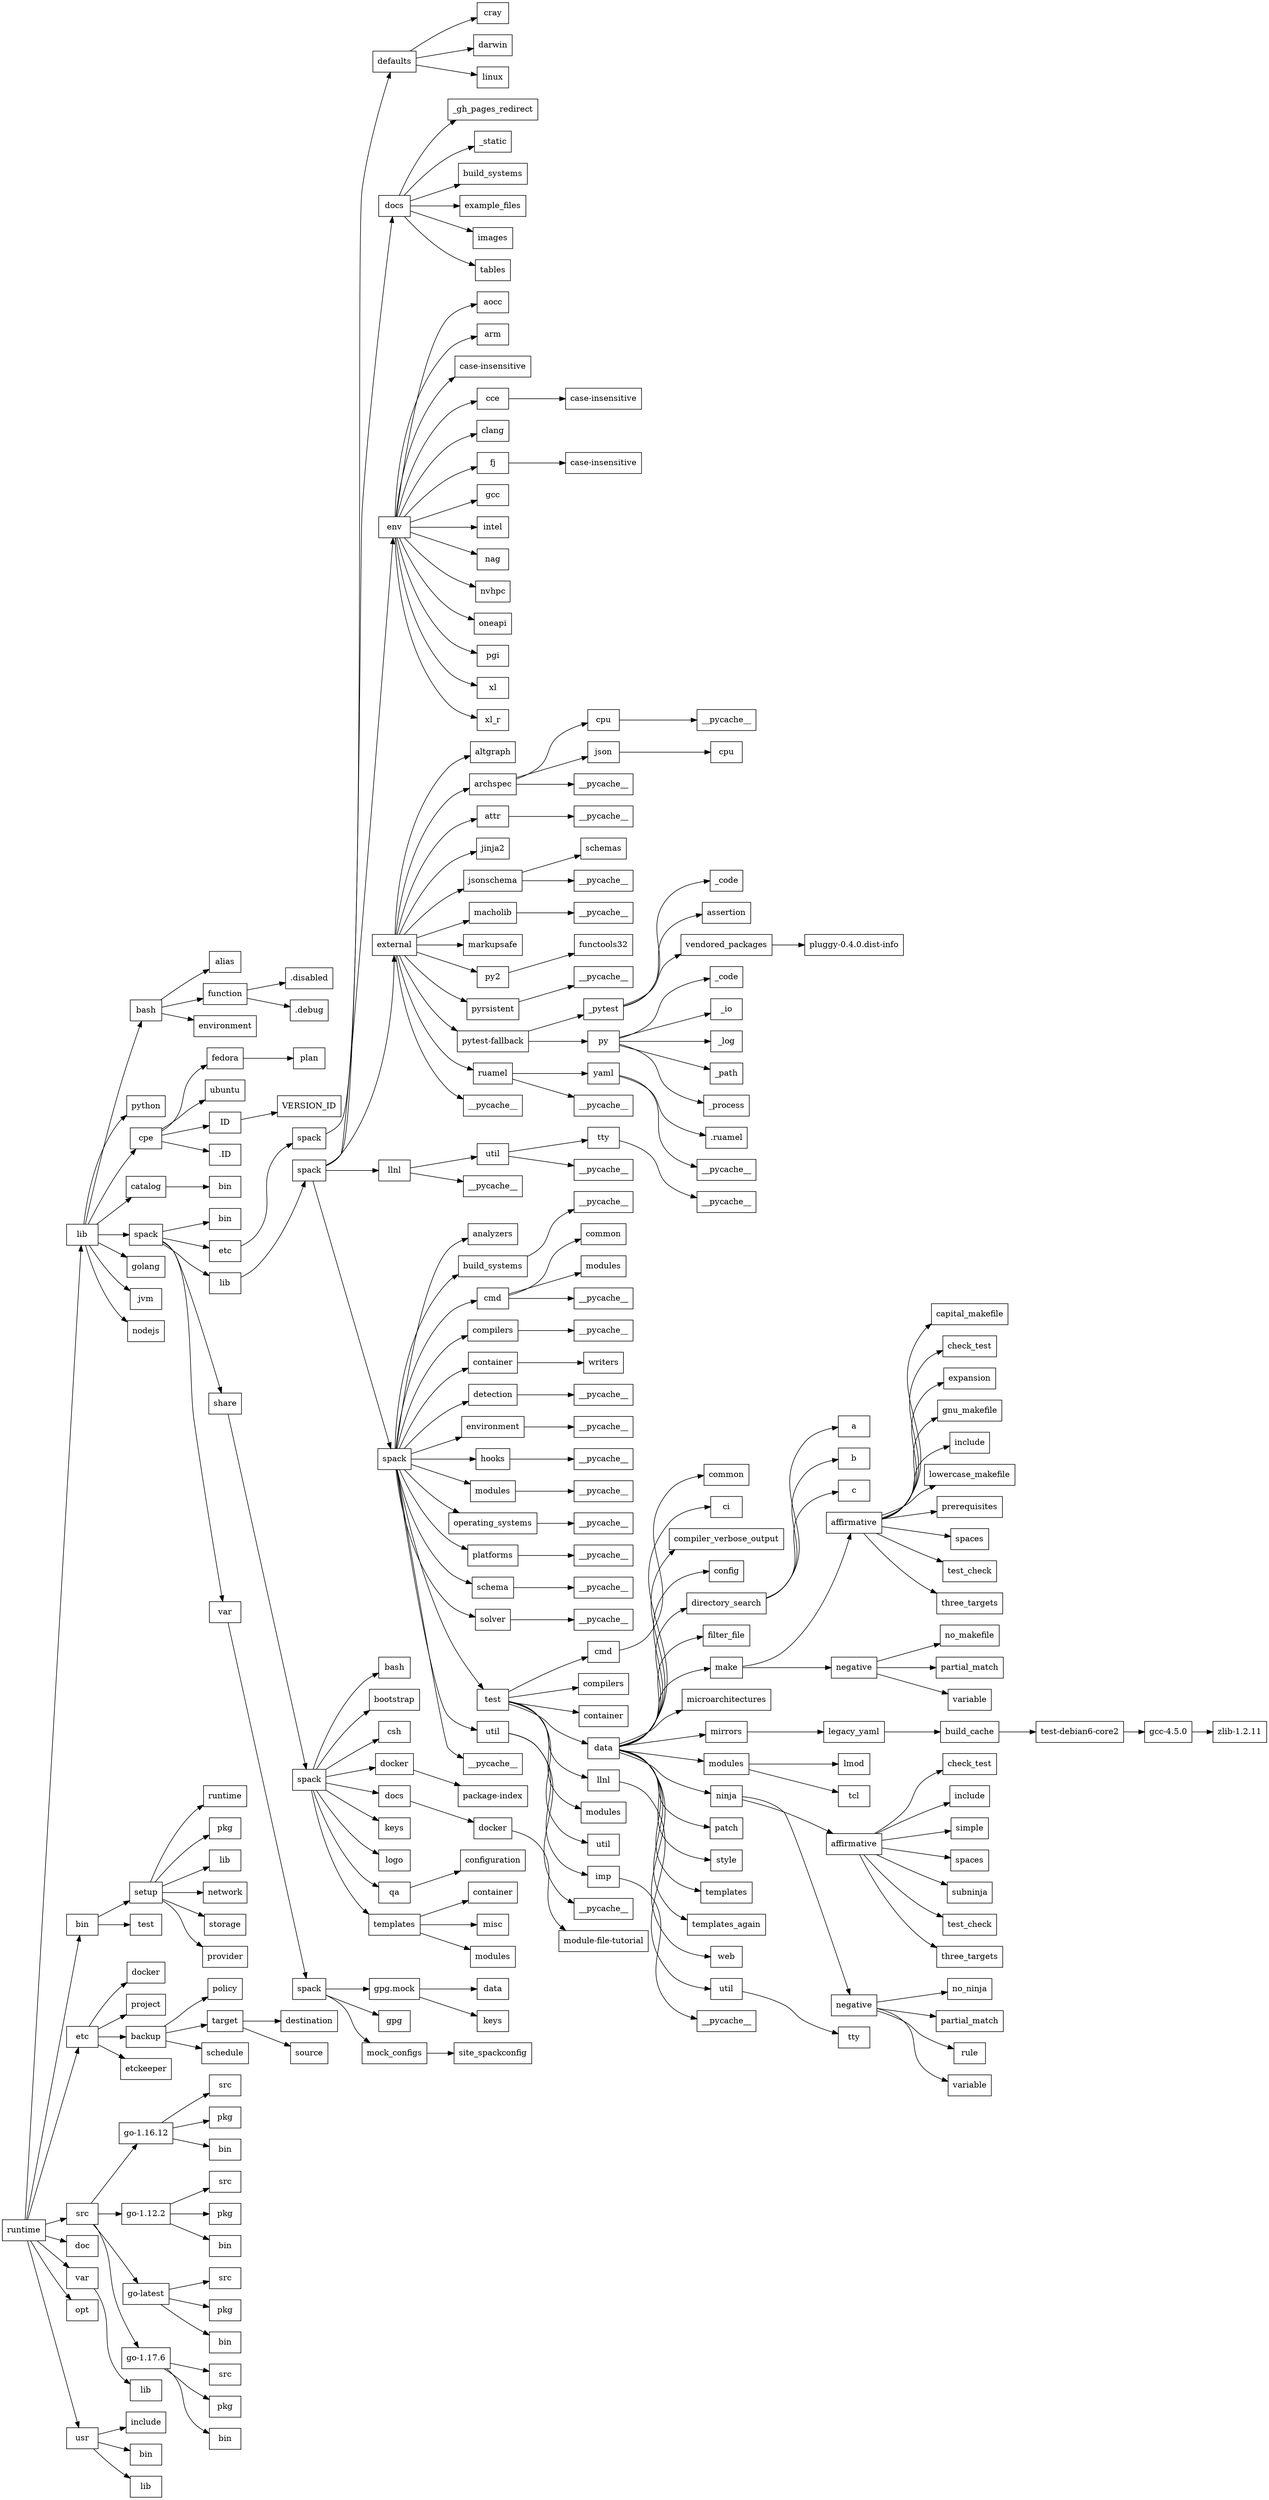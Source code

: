 digraph runtime {
rankdir=LR;
graph [fontname = helvetica];
node [shape=record];
"runtime" -> "runtime/lib";
"runtime/lib" [label="lib"];
"runtime/lib" -> "runtime/lib/bash";
"runtime/lib/bash" [label="bash"];
"runtime/lib/bash" -> "runtime/lib/bash/alias";
"runtime/lib/bash/alias" [label="alias"];
"runtime/lib/bash" -> "runtime/lib/bash/function";
"runtime/lib/bash/function" [label="function"];
"runtime/lib/bash/function" -> "runtime/lib/bash/function/.disabled";
"runtime/lib/bash/function/.disabled" [label=".disabled"];
"runtime/lib/bash/function" -> "runtime/lib/bash/function/.debug";
"runtime/lib/bash/function/.debug" [label=".debug"];
"runtime/lib/bash" -> "runtime/lib/bash/environment";
"runtime/lib/bash/environment" [label="environment"];
"runtime/lib" -> "runtime/lib/python";
"runtime/lib/python" [label="python"];
"runtime/lib" -> "runtime/lib/cpe";
"runtime/lib/cpe" [label="cpe"];
"runtime/lib/cpe" -> "runtime/lib/cpe/fedora";
"runtime/lib/cpe/fedora" [label="fedora"];
"runtime/lib/cpe/fedora" -> "runtime/lib/cpe/fedora/plan";
"runtime/lib/cpe/fedora/plan" [label="plan"];
"runtime/lib/cpe" -> "runtime/lib/cpe/ubuntu";
"runtime/lib/cpe/ubuntu" [label="ubuntu"];
"runtime/lib/cpe" -> "runtime/lib/cpe/ID";
"runtime/lib/cpe/ID" [label="ID"];
"runtime/lib/cpe/ID" -> "runtime/lib/cpe/ID/VERSION_ID";
"runtime/lib/cpe/ID/VERSION_ID" [label="VERSION_ID"];
"runtime/lib/cpe" -> "runtime/lib/cpe/.ID";
"runtime/lib/cpe/.ID" [label=".ID"];
"runtime/lib" -> "runtime/lib/catalog";
"runtime/lib/catalog" [label="catalog"];
"runtime/lib/catalog" -> "runtime/lib/catalog/bin";
"runtime/lib/catalog/bin" [label="bin"];
"runtime/lib" -> "runtime/lib/spack";
"runtime/lib/spack" [label="spack"];
"runtime/lib/spack" -> "runtime/lib/spack/bin";
"runtime/lib/spack/bin" [label="bin"];
"runtime/lib/spack" -> "runtime/lib/spack/etc";
"runtime/lib/spack/etc" [label="etc"];
"runtime/lib/spack/etc" -> "runtime/lib/spack/etc/spack";
"runtime/lib/spack/etc/spack" [label="spack"];
"runtime/lib/spack/etc/spack" -> "runtime/lib/spack/etc/spack/defaults";
"runtime/lib/spack/etc/spack/defaults" [label="defaults"];
"runtime/lib/spack/etc/spack/defaults" -> "runtime/lib/spack/etc/spack/defaults/cray";
"runtime/lib/spack/etc/spack/defaults/cray" [label="cray"];
"runtime/lib/spack/etc/spack/defaults" -> "runtime/lib/spack/etc/spack/defaults/darwin";
"runtime/lib/spack/etc/spack/defaults/darwin" [label="darwin"];
"runtime/lib/spack/etc/spack/defaults" -> "runtime/lib/spack/etc/spack/defaults/linux";
"runtime/lib/spack/etc/spack/defaults/linux" [label="linux"];
"runtime/lib/spack" -> "runtime/lib/spack/lib";
"runtime/lib/spack/lib" [label="lib"];
"runtime/lib/spack/lib" -> "runtime/lib/spack/lib/spack";
"runtime/lib/spack/lib/spack" [label="spack"];
"runtime/lib/spack/lib/spack" -> "runtime/lib/spack/lib/spack/docs";
"runtime/lib/spack/lib/spack/docs" [label="docs"];
"runtime/lib/spack/lib/spack/docs" -> "runtime/lib/spack/lib/spack/docs/_gh_pages_redirect";
"runtime/lib/spack/lib/spack/docs/_gh_pages_redirect" [label="_gh_pages_redirect"];
"runtime/lib/spack/lib/spack/docs" -> "runtime/lib/spack/lib/spack/docs/_static";
"runtime/lib/spack/lib/spack/docs/_static" [label="_static"];
"runtime/lib/spack/lib/spack/docs" -> "runtime/lib/spack/lib/spack/docs/build_systems";
"runtime/lib/spack/lib/spack/docs/build_systems" [label="build_systems"];
"runtime/lib/spack/lib/spack/docs" -> "runtime/lib/spack/lib/spack/docs/example_files";
"runtime/lib/spack/lib/spack/docs/example_files" [label="example_files"];
"runtime/lib/spack/lib/spack/docs" -> "runtime/lib/spack/lib/spack/docs/images";
"runtime/lib/spack/lib/spack/docs/images" [label="images"];
"runtime/lib/spack/lib/spack/docs" -> "runtime/lib/spack/lib/spack/docs/tables";
"runtime/lib/spack/lib/spack/docs/tables" [label="tables"];
"runtime/lib/spack/lib/spack" -> "runtime/lib/spack/lib/spack/env";
"runtime/lib/spack/lib/spack/env" [label="env"];
"runtime/lib/spack/lib/spack/env" -> "runtime/lib/spack/lib/spack/env/aocc";
"runtime/lib/spack/lib/spack/env/aocc" [label="aocc"];
"runtime/lib/spack/lib/spack/env" -> "runtime/lib/spack/lib/spack/env/arm";
"runtime/lib/spack/lib/spack/env/arm" [label="arm"];
"runtime/lib/spack/lib/spack/env" -> "runtime/lib/spack/lib/spack/env/case-insensitive";
"runtime/lib/spack/lib/spack/env/case-insensitive" [label="case-insensitive"];
"runtime/lib/spack/lib/spack/env" -> "runtime/lib/spack/lib/spack/env/cce";
"runtime/lib/spack/lib/spack/env/cce" [label="cce"];
"runtime/lib/spack/lib/spack/env/cce" -> "runtime/lib/spack/lib/spack/env/cce/case-insensitive";
"runtime/lib/spack/lib/spack/env/cce/case-insensitive" [label="case-insensitive"];
"runtime/lib/spack/lib/spack/env" -> "runtime/lib/spack/lib/spack/env/clang";
"runtime/lib/spack/lib/spack/env/clang" [label="clang"];
"runtime/lib/spack/lib/spack/env" -> "runtime/lib/spack/lib/spack/env/fj";
"runtime/lib/spack/lib/spack/env/fj" [label="fj"];
"runtime/lib/spack/lib/spack/env/fj" -> "runtime/lib/spack/lib/spack/env/fj/case-insensitive";
"runtime/lib/spack/lib/spack/env/fj/case-insensitive" [label="case-insensitive"];
"runtime/lib/spack/lib/spack/env" -> "runtime/lib/spack/lib/spack/env/gcc";
"runtime/lib/spack/lib/spack/env/gcc" [label="gcc"];
"runtime/lib/spack/lib/spack/env" -> "runtime/lib/spack/lib/spack/env/intel";
"runtime/lib/spack/lib/spack/env/intel" [label="intel"];
"runtime/lib/spack/lib/spack/env" -> "runtime/lib/spack/lib/spack/env/nag";
"runtime/lib/spack/lib/spack/env/nag" [label="nag"];
"runtime/lib/spack/lib/spack/env" -> "runtime/lib/spack/lib/spack/env/nvhpc";
"runtime/lib/spack/lib/spack/env/nvhpc" [label="nvhpc"];
"runtime/lib/spack/lib/spack/env" -> "runtime/lib/spack/lib/spack/env/oneapi";
"runtime/lib/spack/lib/spack/env/oneapi" [label="oneapi"];
"runtime/lib/spack/lib/spack/env" -> "runtime/lib/spack/lib/spack/env/pgi";
"runtime/lib/spack/lib/spack/env/pgi" [label="pgi"];
"runtime/lib/spack/lib/spack/env" -> "runtime/lib/spack/lib/spack/env/xl";
"runtime/lib/spack/lib/spack/env/xl" [label="xl"];
"runtime/lib/spack/lib/spack/env" -> "runtime/lib/spack/lib/spack/env/xl_r";
"runtime/lib/spack/lib/spack/env/xl_r" [label="xl_r"];
"runtime/lib/spack/lib/spack" -> "runtime/lib/spack/lib/spack/external";
"runtime/lib/spack/lib/spack/external" [label="external"];
"runtime/lib/spack/lib/spack/external" -> "runtime/lib/spack/lib/spack/external/altgraph";
"runtime/lib/spack/lib/spack/external/altgraph" [label="altgraph"];
"runtime/lib/spack/lib/spack/external" -> "runtime/lib/spack/lib/spack/external/archspec";
"runtime/lib/spack/lib/spack/external/archspec" [label="archspec"];
"runtime/lib/spack/lib/spack/external/archspec" -> "runtime/lib/spack/lib/spack/external/archspec/cpu";
"runtime/lib/spack/lib/spack/external/archspec/cpu" [label="cpu"];
"runtime/lib/spack/lib/spack/external/archspec/cpu" -> "runtime/lib/spack/lib/spack/external/archspec/cpu/__pycache__";
"runtime/lib/spack/lib/spack/external/archspec/cpu/__pycache__" [label="__pycache__"];
"runtime/lib/spack/lib/spack/external/archspec" -> "runtime/lib/spack/lib/spack/external/archspec/json";
"runtime/lib/spack/lib/spack/external/archspec/json" [label="json"];
"runtime/lib/spack/lib/spack/external/archspec/json" -> "runtime/lib/spack/lib/spack/external/archspec/json/cpu";
"runtime/lib/spack/lib/spack/external/archspec/json/cpu" [label="cpu"];
"runtime/lib/spack/lib/spack/external/archspec" -> "runtime/lib/spack/lib/spack/external/archspec/__pycache__";
"runtime/lib/spack/lib/spack/external/archspec/__pycache__" [label="__pycache__"];
"runtime/lib/spack/lib/spack/external" -> "runtime/lib/spack/lib/spack/external/attr";
"runtime/lib/spack/lib/spack/external/attr" [label="attr"];
"runtime/lib/spack/lib/spack/external/attr" -> "runtime/lib/spack/lib/spack/external/attr/__pycache__";
"runtime/lib/spack/lib/spack/external/attr/__pycache__" [label="__pycache__"];
"runtime/lib/spack/lib/spack/external" -> "runtime/lib/spack/lib/spack/external/jinja2";
"runtime/lib/spack/lib/spack/external/jinja2" [label="jinja2"];
"runtime/lib/spack/lib/spack/external" -> "runtime/lib/spack/lib/spack/external/jsonschema";
"runtime/lib/spack/lib/spack/external/jsonschema" [label="jsonschema"];
"runtime/lib/spack/lib/spack/external/jsonschema" -> "runtime/lib/spack/lib/spack/external/jsonschema/schemas";
"runtime/lib/spack/lib/spack/external/jsonschema/schemas" [label="schemas"];
"runtime/lib/spack/lib/spack/external/jsonschema" -> "runtime/lib/spack/lib/spack/external/jsonschema/__pycache__";
"runtime/lib/spack/lib/spack/external/jsonschema/__pycache__" [label="__pycache__"];
"runtime/lib/spack/lib/spack/external" -> "runtime/lib/spack/lib/spack/external/macholib";
"runtime/lib/spack/lib/spack/external/macholib" [label="macholib"];
"runtime/lib/spack/lib/spack/external/macholib" -> "runtime/lib/spack/lib/spack/external/macholib/__pycache__";
"runtime/lib/spack/lib/spack/external/macholib/__pycache__" [label="__pycache__"];
"runtime/lib/spack/lib/spack/external" -> "runtime/lib/spack/lib/spack/external/markupsafe";
"runtime/lib/spack/lib/spack/external/markupsafe" [label="markupsafe"];
"runtime/lib/spack/lib/spack/external" -> "runtime/lib/spack/lib/spack/external/py2";
"runtime/lib/spack/lib/spack/external/py2" [label="py2"];
"runtime/lib/spack/lib/spack/external/py2" -> "runtime/lib/spack/lib/spack/external/py2/functools32";
"runtime/lib/spack/lib/spack/external/py2/functools32" [label="functools32"];
"runtime/lib/spack/lib/spack/external" -> "runtime/lib/spack/lib/spack/external/pyrsistent";
"runtime/lib/spack/lib/spack/external/pyrsistent" [label="pyrsistent"];
"runtime/lib/spack/lib/spack/external/pyrsistent" -> "runtime/lib/spack/lib/spack/external/pyrsistent/__pycache__";
"runtime/lib/spack/lib/spack/external/pyrsistent/__pycache__" [label="__pycache__"];
"runtime/lib/spack/lib/spack/external" -> "runtime/lib/spack/lib/spack/external/pytest-fallback";
"runtime/lib/spack/lib/spack/external/pytest-fallback" [label="pytest-fallback"];
"runtime/lib/spack/lib/spack/external/pytest-fallback" -> "runtime/lib/spack/lib/spack/external/pytest-fallback/_pytest";
"runtime/lib/spack/lib/spack/external/pytest-fallback/_pytest" [label="_pytest"];
"runtime/lib/spack/lib/spack/external/pytest-fallback/_pytest" -> "runtime/lib/spack/lib/spack/external/pytest-fallback/_pytest/_code";
"runtime/lib/spack/lib/spack/external/pytest-fallback/_pytest/_code" [label="_code"];
"runtime/lib/spack/lib/spack/external/pytest-fallback/_pytest" -> "runtime/lib/spack/lib/spack/external/pytest-fallback/_pytest/assertion";
"runtime/lib/spack/lib/spack/external/pytest-fallback/_pytest/assertion" [label="assertion"];
"runtime/lib/spack/lib/spack/external/pytest-fallback/_pytest" -> "runtime/lib/spack/lib/spack/external/pytest-fallback/_pytest/vendored_packages";
"runtime/lib/spack/lib/spack/external/pytest-fallback/_pytest/vendored_packages" [label="vendored_packages"];
"runtime/lib/spack/lib/spack/external/pytest-fallback/_pytest/vendored_packages" -> "runtime/lib/spack/lib/spack/external/pytest-fallback/_pytest/vendored_packages/pluggy-0.4.0.dist-info";
"runtime/lib/spack/lib/spack/external/pytest-fallback/_pytest/vendored_packages/pluggy-0.4.0.dist-info" [label="pluggy-0.4.0.dist-info"];
"runtime/lib/spack/lib/spack/external/pytest-fallback" -> "runtime/lib/spack/lib/spack/external/pytest-fallback/py";
"runtime/lib/spack/lib/spack/external/pytest-fallback/py" [label="py"];
"runtime/lib/spack/lib/spack/external/pytest-fallback/py" -> "runtime/lib/spack/lib/spack/external/pytest-fallback/py/_code";
"runtime/lib/spack/lib/spack/external/pytest-fallback/py/_code" [label="_code"];
"runtime/lib/spack/lib/spack/external/pytest-fallback/py" -> "runtime/lib/spack/lib/spack/external/pytest-fallback/py/_io";
"runtime/lib/spack/lib/spack/external/pytest-fallback/py/_io" [label="_io"];
"runtime/lib/spack/lib/spack/external/pytest-fallback/py" -> "runtime/lib/spack/lib/spack/external/pytest-fallback/py/_log";
"runtime/lib/spack/lib/spack/external/pytest-fallback/py/_log" [label="_log"];
"runtime/lib/spack/lib/spack/external/pytest-fallback/py" -> "runtime/lib/spack/lib/spack/external/pytest-fallback/py/_path";
"runtime/lib/spack/lib/spack/external/pytest-fallback/py/_path" [label="_path"];
"runtime/lib/spack/lib/spack/external/pytest-fallback/py" -> "runtime/lib/spack/lib/spack/external/pytest-fallback/py/_process";
"runtime/lib/spack/lib/spack/external/pytest-fallback/py/_process" [label="_process"];
"runtime/lib/spack/lib/spack/external" -> "runtime/lib/spack/lib/spack/external/ruamel";
"runtime/lib/spack/lib/spack/external/ruamel" [label="ruamel"];
"runtime/lib/spack/lib/spack/external/ruamel" -> "runtime/lib/spack/lib/spack/external/ruamel/yaml";
"runtime/lib/spack/lib/spack/external/ruamel/yaml" [label="yaml"];
"runtime/lib/spack/lib/spack/external/ruamel/yaml" -> "runtime/lib/spack/lib/spack/external/ruamel/yaml/.ruamel";
"runtime/lib/spack/lib/spack/external/ruamel/yaml/.ruamel" [label=".ruamel"];
"runtime/lib/spack/lib/spack/external/ruamel/yaml" -> "runtime/lib/spack/lib/spack/external/ruamel/yaml/__pycache__";
"runtime/lib/spack/lib/spack/external/ruamel/yaml/__pycache__" [label="__pycache__"];
"runtime/lib/spack/lib/spack/external/ruamel" -> "runtime/lib/spack/lib/spack/external/ruamel/__pycache__";
"runtime/lib/spack/lib/spack/external/ruamel/__pycache__" [label="__pycache__"];
"runtime/lib/spack/lib/spack/external" -> "runtime/lib/spack/lib/spack/external/__pycache__";
"runtime/lib/spack/lib/spack/external/__pycache__" [label="__pycache__"];
"runtime/lib/spack/lib/spack" -> "runtime/lib/spack/lib/spack/llnl";
"runtime/lib/spack/lib/spack/llnl" [label="llnl"];
"runtime/lib/spack/lib/spack/llnl" -> "runtime/lib/spack/lib/spack/llnl/util";
"runtime/lib/spack/lib/spack/llnl/util" [label="util"];
"runtime/lib/spack/lib/spack/llnl/util" -> "runtime/lib/spack/lib/spack/llnl/util/tty";
"runtime/lib/spack/lib/spack/llnl/util/tty" [label="tty"];
"runtime/lib/spack/lib/spack/llnl/util/tty" -> "runtime/lib/spack/lib/spack/llnl/util/tty/__pycache__";
"runtime/lib/spack/lib/spack/llnl/util/tty/__pycache__" [label="__pycache__"];
"runtime/lib/spack/lib/spack/llnl/util" -> "runtime/lib/spack/lib/spack/llnl/util/__pycache__";
"runtime/lib/spack/lib/spack/llnl/util/__pycache__" [label="__pycache__"];
"runtime/lib/spack/lib/spack/llnl" -> "runtime/lib/spack/lib/spack/llnl/__pycache__";
"runtime/lib/spack/lib/spack/llnl/__pycache__" [label="__pycache__"];
"runtime/lib/spack/lib/spack" -> "runtime/lib/spack/lib/spack/spack";
"runtime/lib/spack/lib/spack/spack" [label="spack"];
"runtime/lib/spack/lib/spack/spack" -> "runtime/lib/spack/lib/spack/spack/analyzers";
"runtime/lib/spack/lib/spack/spack/analyzers" [label="analyzers"];
"runtime/lib/spack/lib/spack/spack" -> "runtime/lib/spack/lib/spack/spack/build_systems";
"runtime/lib/spack/lib/spack/spack/build_systems" [label="build_systems"];
"runtime/lib/spack/lib/spack/spack/build_systems" -> "runtime/lib/spack/lib/spack/spack/build_systems/__pycache__";
"runtime/lib/spack/lib/spack/spack/build_systems/__pycache__" [label="__pycache__"];
"runtime/lib/spack/lib/spack/spack" -> "runtime/lib/spack/lib/spack/spack/cmd";
"runtime/lib/spack/lib/spack/spack/cmd" [label="cmd"];
"runtime/lib/spack/lib/spack/spack/cmd" -> "runtime/lib/spack/lib/spack/spack/cmd/common";
"runtime/lib/spack/lib/spack/spack/cmd/common" [label="common"];
"runtime/lib/spack/lib/spack/spack/cmd" -> "runtime/lib/spack/lib/spack/spack/cmd/modules";
"runtime/lib/spack/lib/spack/spack/cmd/modules" [label="modules"];
"runtime/lib/spack/lib/spack/spack/cmd" -> "runtime/lib/spack/lib/spack/spack/cmd/__pycache__";
"runtime/lib/spack/lib/spack/spack/cmd/__pycache__" [label="__pycache__"];
"runtime/lib/spack/lib/spack/spack" -> "runtime/lib/spack/lib/spack/spack/compilers";
"runtime/lib/spack/lib/spack/spack/compilers" [label="compilers"];
"runtime/lib/spack/lib/spack/spack/compilers" -> "runtime/lib/spack/lib/spack/spack/compilers/__pycache__";
"runtime/lib/spack/lib/spack/spack/compilers/__pycache__" [label="__pycache__"];
"runtime/lib/spack/lib/spack/spack" -> "runtime/lib/spack/lib/spack/spack/container";
"runtime/lib/spack/lib/spack/spack/container" [label="container"];
"runtime/lib/spack/lib/spack/spack/container" -> "runtime/lib/spack/lib/spack/spack/container/writers";
"runtime/lib/spack/lib/spack/spack/container/writers" [label="writers"];
"runtime/lib/spack/lib/spack/spack" -> "runtime/lib/spack/lib/spack/spack/detection";
"runtime/lib/spack/lib/spack/spack/detection" [label="detection"];
"runtime/lib/spack/lib/spack/spack/detection" -> "runtime/lib/spack/lib/spack/spack/detection/__pycache__";
"runtime/lib/spack/lib/spack/spack/detection/__pycache__" [label="__pycache__"];
"runtime/lib/spack/lib/spack/spack" -> "runtime/lib/spack/lib/spack/spack/environment";
"runtime/lib/spack/lib/spack/spack/environment" [label="environment"];
"runtime/lib/spack/lib/spack/spack/environment" -> "runtime/lib/spack/lib/spack/spack/environment/__pycache__";
"runtime/lib/spack/lib/spack/spack/environment/__pycache__" [label="__pycache__"];
"runtime/lib/spack/lib/spack/spack" -> "runtime/lib/spack/lib/spack/spack/hooks";
"runtime/lib/spack/lib/spack/spack/hooks" [label="hooks"];
"runtime/lib/spack/lib/spack/spack/hooks" -> "runtime/lib/spack/lib/spack/spack/hooks/__pycache__";
"runtime/lib/spack/lib/spack/spack/hooks/__pycache__" [label="__pycache__"];
"runtime/lib/spack/lib/spack/spack" -> "runtime/lib/spack/lib/spack/spack/modules";
"runtime/lib/spack/lib/spack/spack/modules" [label="modules"];
"runtime/lib/spack/lib/spack/spack/modules" -> "runtime/lib/spack/lib/spack/spack/modules/__pycache__";
"runtime/lib/spack/lib/spack/spack/modules/__pycache__" [label="__pycache__"];
"runtime/lib/spack/lib/spack/spack" -> "runtime/lib/spack/lib/spack/spack/operating_systems";
"runtime/lib/spack/lib/spack/spack/operating_systems" [label="operating_systems"];
"runtime/lib/spack/lib/spack/spack/operating_systems" -> "runtime/lib/spack/lib/spack/spack/operating_systems/__pycache__";
"runtime/lib/spack/lib/spack/spack/operating_systems/__pycache__" [label="__pycache__"];
"runtime/lib/spack/lib/spack/spack" -> "runtime/lib/spack/lib/spack/spack/platforms";
"runtime/lib/spack/lib/spack/spack/platforms" [label="platforms"];
"runtime/lib/spack/lib/spack/spack/platforms" -> "runtime/lib/spack/lib/spack/spack/platforms/__pycache__";
"runtime/lib/spack/lib/spack/spack/platforms/__pycache__" [label="__pycache__"];
"runtime/lib/spack/lib/spack/spack" -> "runtime/lib/spack/lib/spack/spack/schema";
"runtime/lib/spack/lib/spack/spack/schema" [label="schema"];
"runtime/lib/spack/lib/spack/spack/schema" -> "runtime/lib/spack/lib/spack/spack/schema/__pycache__";
"runtime/lib/spack/lib/spack/spack/schema/__pycache__" [label="__pycache__"];
"runtime/lib/spack/lib/spack/spack" -> "runtime/lib/spack/lib/spack/spack/solver";
"runtime/lib/spack/lib/spack/spack/solver" [label="solver"];
"runtime/lib/spack/lib/spack/spack/solver" -> "runtime/lib/spack/lib/spack/spack/solver/__pycache__";
"runtime/lib/spack/lib/spack/spack/solver/__pycache__" [label="__pycache__"];
"runtime/lib/spack/lib/spack/spack" -> "runtime/lib/spack/lib/spack/spack/test";
"runtime/lib/spack/lib/spack/spack/test" [label="test"];
"runtime/lib/spack/lib/spack/spack/test" -> "runtime/lib/spack/lib/spack/spack/test/cmd";
"runtime/lib/spack/lib/spack/spack/test/cmd" [label="cmd"];
"runtime/lib/spack/lib/spack/spack/test/cmd" -> "runtime/lib/spack/lib/spack/spack/test/cmd/common";
"runtime/lib/spack/lib/spack/spack/test/cmd/common" [label="common"];
"runtime/lib/spack/lib/spack/spack/test" -> "runtime/lib/spack/lib/spack/spack/test/compilers";
"runtime/lib/spack/lib/spack/spack/test/compilers" [label="compilers"];
"runtime/lib/spack/lib/spack/spack/test" -> "runtime/lib/spack/lib/spack/spack/test/container";
"runtime/lib/spack/lib/spack/spack/test/container" [label="container"];
"runtime/lib/spack/lib/spack/spack/test" -> "runtime/lib/spack/lib/spack/spack/test/data";
"runtime/lib/spack/lib/spack/spack/test/data" [label="data"];
"runtime/lib/spack/lib/spack/spack/test/data" -> "runtime/lib/spack/lib/spack/spack/test/data/ci";
"runtime/lib/spack/lib/spack/spack/test/data/ci" [label="ci"];
"runtime/lib/spack/lib/spack/spack/test/data" -> "runtime/lib/spack/lib/spack/spack/test/data/compiler_verbose_output";
"runtime/lib/spack/lib/spack/spack/test/data/compiler_verbose_output" [label="compiler_verbose_output"];
"runtime/lib/spack/lib/spack/spack/test/data" -> "runtime/lib/spack/lib/spack/spack/test/data/config";
"runtime/lib/spack/lib/spack/spack/test/data/config" [label="config"];
"runtime/lib/spack/lib/spack/spack/test/data" -> "runtime/lib/spack/lib/spack/spack/test/data/directory_search";
"runtime/lib/spack/lib/spack/spack/test/data/directory_search" [label="directory_search"];
"runtime/lib/spack/lib/spack/spack/test/data/directory_search" -> "runtime/lib/spack/lib/spack/spack/test/data/directory_search/a";
"runtime/lib/spack/lib/spack/spack/test/data/directory_search/a" [label="a"];
"runtime/lib/spack/lib/spack/spack/test/data/directory_search" -> "runtime/lib/spack/lib/spack/spack/test/data/directory_search/b";
"runtime/lib/spack/lib/spack/spack/test/data/directory_search/b" [label="b"];
"runtime/lib/spack/lib/spack/spack/test/data/directory_search" -> "runtime/lib/spack/lib/spack/spack/test/data/directory_search/c";
"runtime/lib/spack/lib/spack/spack/test/data/directory_search/c" [label="c"];
"runtime/lib/spack/lib/spack/spack/test/data" -> "runtime/lib/spack/lib/spack/spack/test/data/filter_file";
"runtime/lib/spack/lib/spack/spack/test/data/filter_file" [label="filter_file"];
"runtime/lib/spack/lib/spack/spack/test/data" -> "runtime/lib/spack/lib/spack/spack/test/data/make";
"runtime/lib/spack/lib/spack/spack/test/data/make" [label="make"];
"runtime/lib/spack/lib/spack/spack/test/data/make" -> "runtime/lib/spack/lib/spack/spack/test/data/make/affirmative";
"runtime/lib/spack/lib/spack/spack/test/data/make/affirmative" [label="affirmative"];
"runtime/lib/spack/lib/spack/spack/test/data/make/affirmative" -> "runtime/lib/spack/lib/spack/spack/test/data/make/affirmative/capital_makefile";
"runtime/lib/spack/lib/spack/spack/test/data/make/affirmative/capital_makefile" [label="capital_makefile"];
"runtime/lib/spack/lib/spack/spack/test/data/make/affirmative" -> "runtime/lib/spack/lib/spack/spack/test/data/make/affirmative/check_test";
"runtime/lib/spack/lib/spack/spack/test/data/make/affirmative/check_test" [label="check_test"];
"runtime/lib/spack/lib/spack/spack/test/data/make/affirmative" -> "runtime/lib/spack/lib/spack/spack/test/data/make/affirmative/expansion";
"runtime/lib/spack/lib/spack/spack/test/data/make/affirmative/expansion" [label="expansion"];
"runtime/lib/spack/lib/spack/spack/test/data/make/affirmative" -> "runtime/lib/spack/lib/spack/spack/test/data/make/affirmative/gnu_makefile";
"runtime/lib/spack/lib/spack/spack/test/data/make/affirmative/gnu_makefile" [label="gnu_makefile"];
"runtime/lib/spack/lib/spack/spack/test/data/make/affirmative" -> "runtime/lib/spack/lib/spack/spack/test/data/make/affirmative/include";
"runtime/lib/spack/lib/spack/spack/test/data/make/affirmative/include" [label="include"];
"runtime/lib/spack/lib/spack/spack/test/data/make/affirmative" -> "runtime/lib/spack/lib/spack/spack/test/data/make/affirmative/lowercase_makefile";
"runtime/lib/spack/lib/spack/spack/test/data/make/affirmative/lowercase_makefile" [label="lowercase_makefile"];
"runtime/lib/spack/lib/spack/spack/test/data/make/affirmative" -> "runtime/lib/spack/lib/spack/spack/test/data/make/affirmative/prerequisites";
"runtime/lib/spack/lib/spack/spack/test/data/make/affirmative/prerequisites" [label="prerequisites"];
"runtime/lib/spack/lib/spack/spack/test/data/make/affirmative" -> "runtime/lib/spack/lib/spack/spack/test/data/make/affirmative/spaces";
"runtime/lib/spack/lib/spack/spack/test/data/make/affirmative/spaces" [label="spaces"];
"runtime/lib/spack/lib/spack/spack/test/data/make/affirmative" -> "runtime/lib/spack/lib/spack/spack/test/data/make/affirmative/test_check";
"runtime/lib/spack/lib/spack/spack/test/data/make/affirmative/test_check" [label="test_check"];
"runtime/lib/spack/lib/spack/spack/test/data/make/affirmative" -> "runtime/lib/spack/lib/spack/spack/test/data/make/affirmative/three_targets";
"runtime/lib/spack/lib/spack/spack/test/data/make/affirmative/three_targets" [label="three_targets"];
"runtime/lib/spack/lib/spack/spack/test/data/make" -> "runtime/lib/spack/lib/spack/spack/test/data/make/negative";
"runtime/lib/spack/lib/spack/spack/test/data/make/negative" [label="negative"];
"runtime/lib/spack/lib/spack/spack/test/data/make/negative" -> "runtime/lib/spack/lib/spack/spack/test/data/make/negative/no_makefile";
"runtime/lib/spack/lib/spack/spack/test/data/make/negative/no_makefile" [label="no_makefile"];
"runtime/lib/spack/lib/spack/spack/test/data/make/negative" -> "runtime/lib/spack/lib/spack/spack/test/data/make/negative/partial_match";
"runtime/lib/spack/lib/spack/spack/test/data/make/negative/partial_match" [label="partial_match"];
"runtime/lib/spack/lib/spack/spack/test/data/make/negative" -> "runtime/lib/spack/lib/spack/spack/test/data/make/negative/variable";
"runtime/lib/spack/lib/spack/spack/test/data/make/negative/variable" [label="variable"];
"runtime/lib/spack/lib/spack/spack/test/data" -> "runtime/lib/spack/lib/spack/spack/test/data/microarchitectures";
"runtime/lib/spack/lib/spack/spack/test/data/microarchitectures" [label="microarchitectures"];
"runtime/lib/spack/lib/spack/spack/test/data" -> "runtime/lib/spack/lib/spack/spack/test/data/mirrors";
"runtime/lib/spack/lib/spack/spack/test/data/mirrors" [label="mirrors"];
"runtime/lib/spack/lib/spack/spack/test/data/mirrors" -> "runtime/lib/spack/lib/spack/spack/test/data/mirrors/legacy_yaml";
"runtime/lib/spack/lib/spack/spack/test/data/mirrors/legacy_yaml" [label="legacy_yaml"];
"runtime/lib/spack/lib/spack/spack/test/data/mirrors/legacy_yaml" -> "runtime/lib/spack/lib/spack/spack/test/data/mirrors/legacy_yaml/build_cache";
"runtime/lib/spack/lib/spack/spack/test/data/mirrors/legacy_yaml/build_cache" [label="build_cache"];
"runtime/lib/spack/lib/spack/spack/test/data/mirrors/legacy_yaml/build_cache" -> "runtime/lib/spack/lib/spack/spack/test/data/mirrors/legacy_yaml/build_cache/test-debian6-core2";
"runtime/lib/spack/lib/spack/spack/test/data/mirrors/legacy_yaml/build_cache/test-debian6-core2" [label="test-debian6-core2"];
"runtime/lib/spack/lib/spack/spack/test/data/mirrors/legacy_yaml/build_cache/test-debian6-core2" -> "runtime/lib/spack/lib/spack/spack/test/data/mirrors/legacy_yaml/build_cache/test-debian6-core2/gcc-4.5.0";
"runtime/lib/spack/lib/spack/spack/test/data/mirrors/legacy_yaml/build_cache/test-debian6-core2/gcc-4.5.0" [label="gcc-4.5.0"];
"runtime/lib/spack/lib/spack/spack/test/data/mirrors/legacy_yaml/build_cache/test-debian6-core2/gcc-4.5.0" -> "runtime/lib/spack/lib/spack/spack/test/data/mirrors/legacy_yaml/build_cache/test-debian6-core2/gcc-4.5.0/zlib-1.2.11";
"runtime/lib/spack/lib/spack/spack/test/data/mirrors/legacy_yaml/build_cache/test-debian6-core2/gcc-4.5.0/zlib-1.2.11" [label="zlib-1.2.11"];
"runtime/lib/spack/lib/spack/spack/test/data" -> "runtime/lib/spack/lib/spack/spack/test/data/modules";
"runtime/lib/spack/lib/spack/spack/test/data/modules" [label="modules"];
"runtime/lib/spack/lib/spack/spack/test/data/modules" -> "runtime/lib/spack/lib/spack/spack/test/data/modules/lmod";
"runtime/lib/spack/lib/spack/spack/test/data/modules/lmod" [label="lmod"];
"runtime/lib/spack/lib/spack/spack/test/data/modules" -> "runtime/lib/spack/lib/spack/spack/test/data/modules/tcl";
"runtime/lib/spack/lib/spack/spack/test/data/modules/tcl" [label="tcl"];
"runtime/lib/spack/lib/spack/spack/test/data" -> "runtime/lib/spack/lib/spack/spack/test/data/ninja";
"runtime/lib/spack/lib/spack/spack/test/data/ninja" [label="ninja"];
"runtime/lib/spack/lib/spack/spack/test/data/ninja" -> "runtime/lib/spack/lib/spack/spack/test/data/ninja/affirmative";
"runtime/lib/spack/lib/spack/spack/test/data/ninja/affirmative" [label="affirmative"];
"runtime/lib/spack/lib/spack/spack/test/data/ninja/affirmative" -> "runtime/lib/spack/lib/spack/spack/test/data/ninja/affirmative/check_test";
"runtime/lib/spack/lib/spack/spack/test/data/ninja/affirmative/check_test" [label="check_test"];
"runtime/lib/spack/lib/spack/spack/test/data/ninja/affirmative" -> "runtime/lib/spack/lib/spack/spack/test/data/ninja/affirmative/include";
"runtime/lib/spack/lib/spack/spack/test/data/ninja/affirmative/include" [label="include"];
"runtime/lib/spack/lib/spack/spack/test/data/ninja/affirmative" -> "runtime/lib/spack/lib/spack/spack/test/data/ninja/affirmative/simple";
"runtime/lib/spack/lib/spack/spack/test/data/ninja/affirmative/simple" [label="simple"];
"runtime/lib/spack/lib/spack/spack/test/data/ninja/affirmative" -> "runtime/lib/spack/lib/spack/spack/test/data/ninja/affirmative/spaces";
"runtime/lib/spack/lib/spack/spack/test/data/ninja/affirmative/spaces" [label="spaces"];
"runtime/lib/spack/lib/spack/spack/test/data/ninja/affirmative" -> "runtime/lib/spack/lib/spack/spack/test/data/ninja/affirmative/subninja";
"runtime/lib/spack/lib/spack/spack/test/data/ninja/affirmative/subninja" [label="subninja"];
"runtime/lib/spack/lib/spack/spack/test/data/ninja/affirmative" -> "runtime/lib/spack/lib/spack/spack/test/data/ninja/affirmative/test_check";
"runtime/lib/spack/lib/spack/spack/test/data/ninja/affirmative/test_check" [label="test_check"];
"runtime/lib/spack/lib/spack/spack/test/data/ninja/affirmative" -> "runtime/lib/spack/lib/spack/spack/test/data/ninja/affirmative/three_targets";
"runtime/lib/spack/lib/spack/spack/test/data/ninja/affirmative/three_targets" [label="three_targets"];
"runtime/lib/spack/lib/spack/spack/test/data/ninja" -> "runtime/lib/spack/lib/spack/spack/test/data/ninja/negative";
"runtime/lib/spack/lib/spack/spack/test/data/ninja/negative" [label="negative"];
"runtime/lib/spack/lib/spack/spack/test/data/ninja/negative" -> "runtime/lib/spack/lib/spack/spack/test/data/ninja/negative/no_ninja";
"runtime/lib/spack/lib/spack/spack/test/data/ninja/negative/no_ninja" [label="no_ninja"];
"runtime/lib/spack/lib/spack/spack/test/data/ninja/negative" -> "runtime/lib/spack/lib/spack/spack/test/data/ninja/negative/partial_match";
"runtime/lib/spack/lib/spack/spack/test/data/ninja/negative/partial_match" [label="partial_match"];
"runtime/lib/spack/lib/spack/spack/test/data/ninja/negative" -> "runtime/lib/spack/lib/spack/spack/test/data/ninja/negative/rule";
"runtime/lib/spack/lib/spack/spack/test/data/ninja/negative/rule" [label="rule"];
"runtime/lib/spack/lib/spack/spack/test/data/ninja/negative" -> "runtime/lib/spack/lib/spack/spack/test/data/ninja/negative/variable";
"runtime/lib/spack/lib/spack/spack/test/data/ninja/negative/variable" [label="variable"];
"runtime/lib/spack/lib/spack/spack/test/data" -> "runtime/lib/spack/lib/spack/spack/test/data/patch";
"runtime/lib/spack/lib/spack/spack/test/data/patch" [label="patch"];
"runtime/lib/spack/lib/spack/spack/test/data" -> "runtime/lib/spack/lib/spack/spack/test/data/style";
"runtime/lib/spack/lib/spack/spack/test/data/style" [label="style"];
"runtime/lib/spack/lib/spack/spack/test/data" -> "runtime/lib/spack/lib/spack/spack/test/data/templates";
"runtime/lib/spack/lib/spack/spack/test/data/templates" [label="templates"];
"runtime/lib/spack/lib/spack/spack/test/data" -> "runtime/lib/spack/lib/spack/spack/test/data/templates_again";
"runtime/lib/spack/lib/spack/spack/test/data/templates_again" [label="templates_again"];
"runtime/lib/spack/lib/spack/spack/test/data" -> "runtime/lib/spack/lib/spack/spack/test/data/web";
"runtime/lib/spack/lib/spack/spack/test/data/web" [label="web"];
"runtime/lib/spack/lib/spack/spack/test" -> "runtime/lib/spack/lib/spack/spack/test/llnl";
"runtime/lib/spack/lib/spack/spack/test/llnl" [label="llnl"];
"runtime/lib/spack/lib/spack/spack/test/llnl" -> "runtime/lib/spack/lib/spack/spack/test/llnl/util";
"runtime/lib/spack/lib/spack/spack/test/llnl/util" [label="util"];
"runtime/lib/spack/lib/spack/spack/test/llnl/util" -> "runtime/lib/spack/lib/spack/spack/test/llnl/util/tty";
"runtime/lib/spack/lib/spack/spack/test/llnl/util/tty" [label="tty"];
"runtime/lib/spack/lib/spack/spack/test" -> "runtime/lib/spack/lib/spack/spack/test/modules";
"runtime/lib/spack/lib/spack/spack/test/modules" [label="modules"];
"runtime/lib/spack/lib/spack/spack/test" -> "runtime/lib/spack/lib/spack/spack/test/util";
"runtime/lib/spack/lib/spack/spack/test/util" [label="util"];
"runtime/lib/spack/lib/spack/spack" -> "runtime/lib/spack/lib/spack/spack/util";
"runtime/lib/spack/lib/spack/spack/util" [label="util"];
"runtime/lib/spack/lib/spack/spack/util" -> "runtime/lib/spack/lib/spack/spack/util/imp";
"runtime/lib/spack/lib/spack/spack/util/imp" [label="imp"];
"runtime/lib/spack/lib/spack/spack/util/imp" -> "runtime/lib/spack/lib/spack/spack/util/imp/__pycache__";
"runtime/lib/spack/lib/spack/spack/util/imp/__pycache__" [label="__pycache__"];
"runtime/lib/spack/lib/spack/spack/util" -> "runtime/lib/spack/lib/spack/spack/util/__pycache__";
"runtime/lib/spack/lib/spack/spack/util/__pycache__" [label="__pycache__"];
"runtime/lib/spack/lib/spack/spack" -> "runtime/lib/spack/lib/spack/spack/__pycache__";
"runtime/lib/spack/lib/spack/spack/__pycache__" [label="__pycache__"];
"runtime/lib/spack" -> "runtime/lib/spack/share";
"runtime/lib/spack/share" [label="share"];
"runtime/lib/spack/share" -> "runtime/lib/spack/share/spack";
"runtime/lib/spack/share/spack" [label="spack"];
"runtime/lib/spack/share/spack" -> "runtime/lib/spack/share/spack/bash";
"runtime/lib/spack/share/spack/bash" [label="bash"];
"runtime/lib/spack/share/spack" -> "runtime/lib/spack/share/spack/bootstrap";
"runtime/lib/spack/share/spack/bootstrap" [label="bootstrap"];
"runtime/lib/spack/share/spack" -> "runtime/lib/spack/share/spack/csh";
"runtime/lib/spack/share/spack/csh" [label="csh"];
"runtime/lib/spack/share/spack" -> "runtime/lib/spack/share/spack/docker";
"runtime/lib/spack/share/spack/docker" [label="docker"];
"runtime/lib/spack/share/spack/docker" -> "runtime/lib/spack/share/spack/docker/package-index";
"runtime/lib/spack/share/spack/docker/package-index" [label="package-index"];
"runtime/lib/spack/share/spack" -> "runtime/lib/spack/share/spack/docs";
"runtime/lib/spack/share/spack/docs" [label="docs"];
"runtime/lib/spack/share/spack/docs" -> "runtime/lib/spack/share/spack/docs/docker";
"runtime/lib/spack/share/spack/docs/docker" [label="docker"];
"runtime/lib/spack/share/spack/docs/docker" -> "runtime/lib/spack/share/spack/docs/docker/module-file-tutorial";
"runtime/lib/spack/share/spack/docs/docker/module-file-tutorial" [label="module-file-tutorial"];
"runtime/lib/spack/share/spack" -> "runtime/lib/spack/share/spack/keys";
"runtime/lib/spack/share/spack/keys" [label="keys"];
"runtime/lib/spack/share/spack" -> "runtime/lib/spack/share/spack/logo";
"runtime/lib/spack/share/spack/logo" [label="logo"];
"runtime/lib/spack/share/spack" -> "runtime/lib/spack/share/spack/qa";
"runtime/lib/spack/share/spack/qa" [label="qa"];
"runtime/lib/spack/share/spack/qa" -> "runtime/lib/spack/share/spack/qa/configuration";
"runtime/lib/spack/share/spack/qa/configuration" [label="configuration"];
"runtime/lib/spack/share/spack" -> "runtime/lib/spack/share/spack/templates";
"runtime/lib/spack/share/spack/templates" [label="templates"];
"runtime/lib/spack/share/spack/templates" -> "runtime/lib/spack/share/spack/templates/container";
"runtime/lib/spack/share/spack/templates/container" [label="container"];
"runtime/lib/spack/share/spack/templates" -> "runtime/lib/spack/share/spack/templates/misc";
"runtime/lib/spack/share/spack/templates/misc" [label="misc"];
"runtime/lib/spack/share/spack/templates" -> "runtime/lib/spack/share/spack/templates/modules";
"runtime/lib/spack/share/spack/templates/modules" [label="modules"];
"runtime/lib/spack" -> "runtime/lib/spack/var";
"runtime/lib/spack/var" [label="var"];
"runtime/lib/spack/var" -> "runtime/lib/spack/var/spack";
"runtime/lib/spack/var/spack" [label="spack"];
"runtime/lib/spack/var/spack" -> "runtime/lib/spack/var/spack/gpg.mock";
"runtime/lib/spack/var/spack/gpg.mock" [label="gpg.mock"];
"runtime/lib/spack/var/spack/gpg.mock" -> "runtime/lib/spack/var/spack/gpg.mock/data";
"runtime/lib/spack/var/spack/gpg.mock/data" [label="data"];
"runtime/lib/spack/var/spack/gpg.mock" -> "runtime/lib/spack/var/spack/gpg.mock/keys";
"runtime/lib/spack/var/spack/gpg.mock/keys" [label="keys"];
"runtime/lib/spack/var/spack" -> "runtime/lib/spack/var/spack/gpg";
"runtime/lib/spack/var/spack/gpg" [label="gpg"];
"runtime/lib/spack/var/spack" -> "runtime/lib/spack/var/spack/mock_configs";
"runtime/lib/spack/var/spack/mock_configs" [label="mock_configs"];
"runtime/lib/spack/var/spack/mock_configs" -> "runtime/lib/spack/var/spack/mock_configs/site_spackconfig";
"runtime/lib/spack/var/spack/mock_configs/site_spackconfig" [label="site_spackconfig"];
"runtime/lib" -> "runtime/lib/golang";
"runtime/lib/golang" [label="golang"];
"runtime/lib" -> "runtime/lib/jvm";
"runtime/lib/jvm" [label="jvm"];
"runtime/lib" -> "runtime/lib/nodejs";
"runtime/lib/nodejs" [label="nodejs"];
"runtime" -> "runtime/bin";
"runtime/bin" [label="bin"];
"runtime/bin" -> "runtime/bin/setup";
"runtime/bin/setup" [label="setup"];
"runtime/bin/setup" -> "runtime/bin/setup/runtime";
"runtime/bin/setup/runtime" [label="runtime"];
"runtime/bin/setup" -> "runtime/bin/setup/pkg";
"runtime/bin/setup/pkg" [label="pkg"];
"runtime/bin/setup" -> "runtime/bin/setup/lib";
"runtime/bin/setup/lib" [label="lib"];
"runtime/bin/setup" -> "runtime/bin/setup/network";
"runtime/bin/setup/network" [label="network"];
"runtime/bin/setup" -> "runtime/bin/setup/storage";
"runtime/bin/setup/storage" [label="storage"];
"runtime/bin/setup" -> "runtime/bin/setup/provider";
"runtime/bin/setup/provider" [label="provider"];
"runtime/bin" -> "runtime/bin/test";
"runtime/bin/test" [label="test"];
"runtime" -> "runtime/etc";
"runtime/etc" [label="etc"];
"runtime/etc" -> "runtime/etc/docker";
"runtime/etc/docker" [label="docker"];
"runtime/etc" -> "runtime/etc/project";
"runtime/etc/project" [label="project"];
"runtime/etc" -> "runtime/etc/backup";
"runtime/etc/backup" [label="backup"];
"runtime/etc/backup" -> "runtime/etc/backup/policy";
"runtime/etc/backup/policy" [label="policy"];
"runtime/etc/backup" -> "runtime/etc/backup/target";
"runtime/etc/backup/target" [label="target"];
"runtime/etc/backup/target" -> "runtime/etc/backup/target/destination";
"runtime/etc/backup/target/destination" [label="destination"];
"runtime/etc/backup/target" -> "runtime/etc/backup/target/source";
"runtime/etc/backup/target/source" [label="source"];
"runtime/etc/backup" -> "runtime/etc/backup/schedule";
"runtime/etc/backup/schedule" [label="schedule"];
"runtime/etc" -> "runtime/etc/etckeeper";
"runtime/etc/etckeeper" [label="etckeeper"];
"runtime" -> "runtime/src";
"runtime/src" [label="src"];
"runtime/src" -> "runtime/src/go-1.16.12";
"runtime/src/go-1.16.12" [label="go-1.16.12"];
"runtime/src/go-1.16.12" -> "runtime/src/go-1.16.12/src";
"runtime/src/go-1.16.12/src" [label="src"];
"runtime/src/go-1.16.12" -> "runtime/src/go-1.16.12/pkg";
"runtime/src/go-1.16.12/pkg" [label="pkg"];
"runtime/src/go-1.16.12" -> "runtime/src/go-1.16.12/bin";
"runtime/src/go-1.16.12/bin" [label="bin"];
"runtime/src" -> "runtime/src/go-1.12.2";
"runtime/src/go-1.12.2" [label="go-1.12.2"];
"runtime/src/go-1.12.2" -> "runtime/src/go-1.12.2/src";
"runtime/src/go-1.12.2/src" [label="src"];
"runtime/src/go-1.12.2" -> "runtime/src/go-1.12.2/pkg";
"runtime/src/go-1.12.2/pkg" [label="pkg"];
"runtime/src/go-1.12.2" -> "runtime/src/go-1.12.2/bin";
"runtime/src/go-1.12.2/bin" [label="bin"];
"runtime/src" -> "runtime/src/go-latest";
"runtime/src/go-latest" [label="go-latest"];
"runtime/src/go-latest" -> "runtime/src/go-latest/src";
"runtime/src/go-latest/src" [label="src"];
"runtime/src/go-latest" -> "runtime/src/go-latest/pkg";
"runtime/src/go-latest/pkg" [label="pkg"];
"runtime/src/go-latest" -> "runtime/src/go-latest/bin";
"runtime/src/go-latest/bin" [label="bin"];
"runtime/src" -> "runtime/src/go-1.17.6";
"runtime/src/go-1.17.6" [label="go-1.17.6"];
"runtime/src/go-1.17.6" -> "runtime/src/go-1.17.6/src";
"runtime/src/go-1.17.6/src" [label="src"];
"runtime/src/go-1.17.6" -> "runtime/src/go-1.17.6/pkg";
"runtime/src/go-1.17.6/pkg" [label="pkg"];
"runtime/src/go-1.17.6" -> "runtime/src/go-1.17.6/bin";
"runtime/src/go-1.17.6/bin" [label="bin"];
"runtime" -> "runtime/doc";
"runtime/doc" [label="doc"];
"runtime" -> "runtime/var";
"runtime/var" [label="var"];
"runtime/var" -> "runtime/var/lib";
"runtime/var/lib" [label="lib"];
"runtime" -> "runtime/opt";
"runtime/opt" [label="opt"];
"runtime" -> "runtime/usr";
"runtime/usr" [label="usr"];
"runtime/usr" -> "runtime/usr/include";
"runtime/usr/include" [label="include"];
"runtime/usr" -> "runtime/usr/bin";
"runtime/usr/bin" [label="bin"];
"runtime/usr" -> "runtime/usr/lib";
"runtime/usr/lib" [label="lib"];
}
